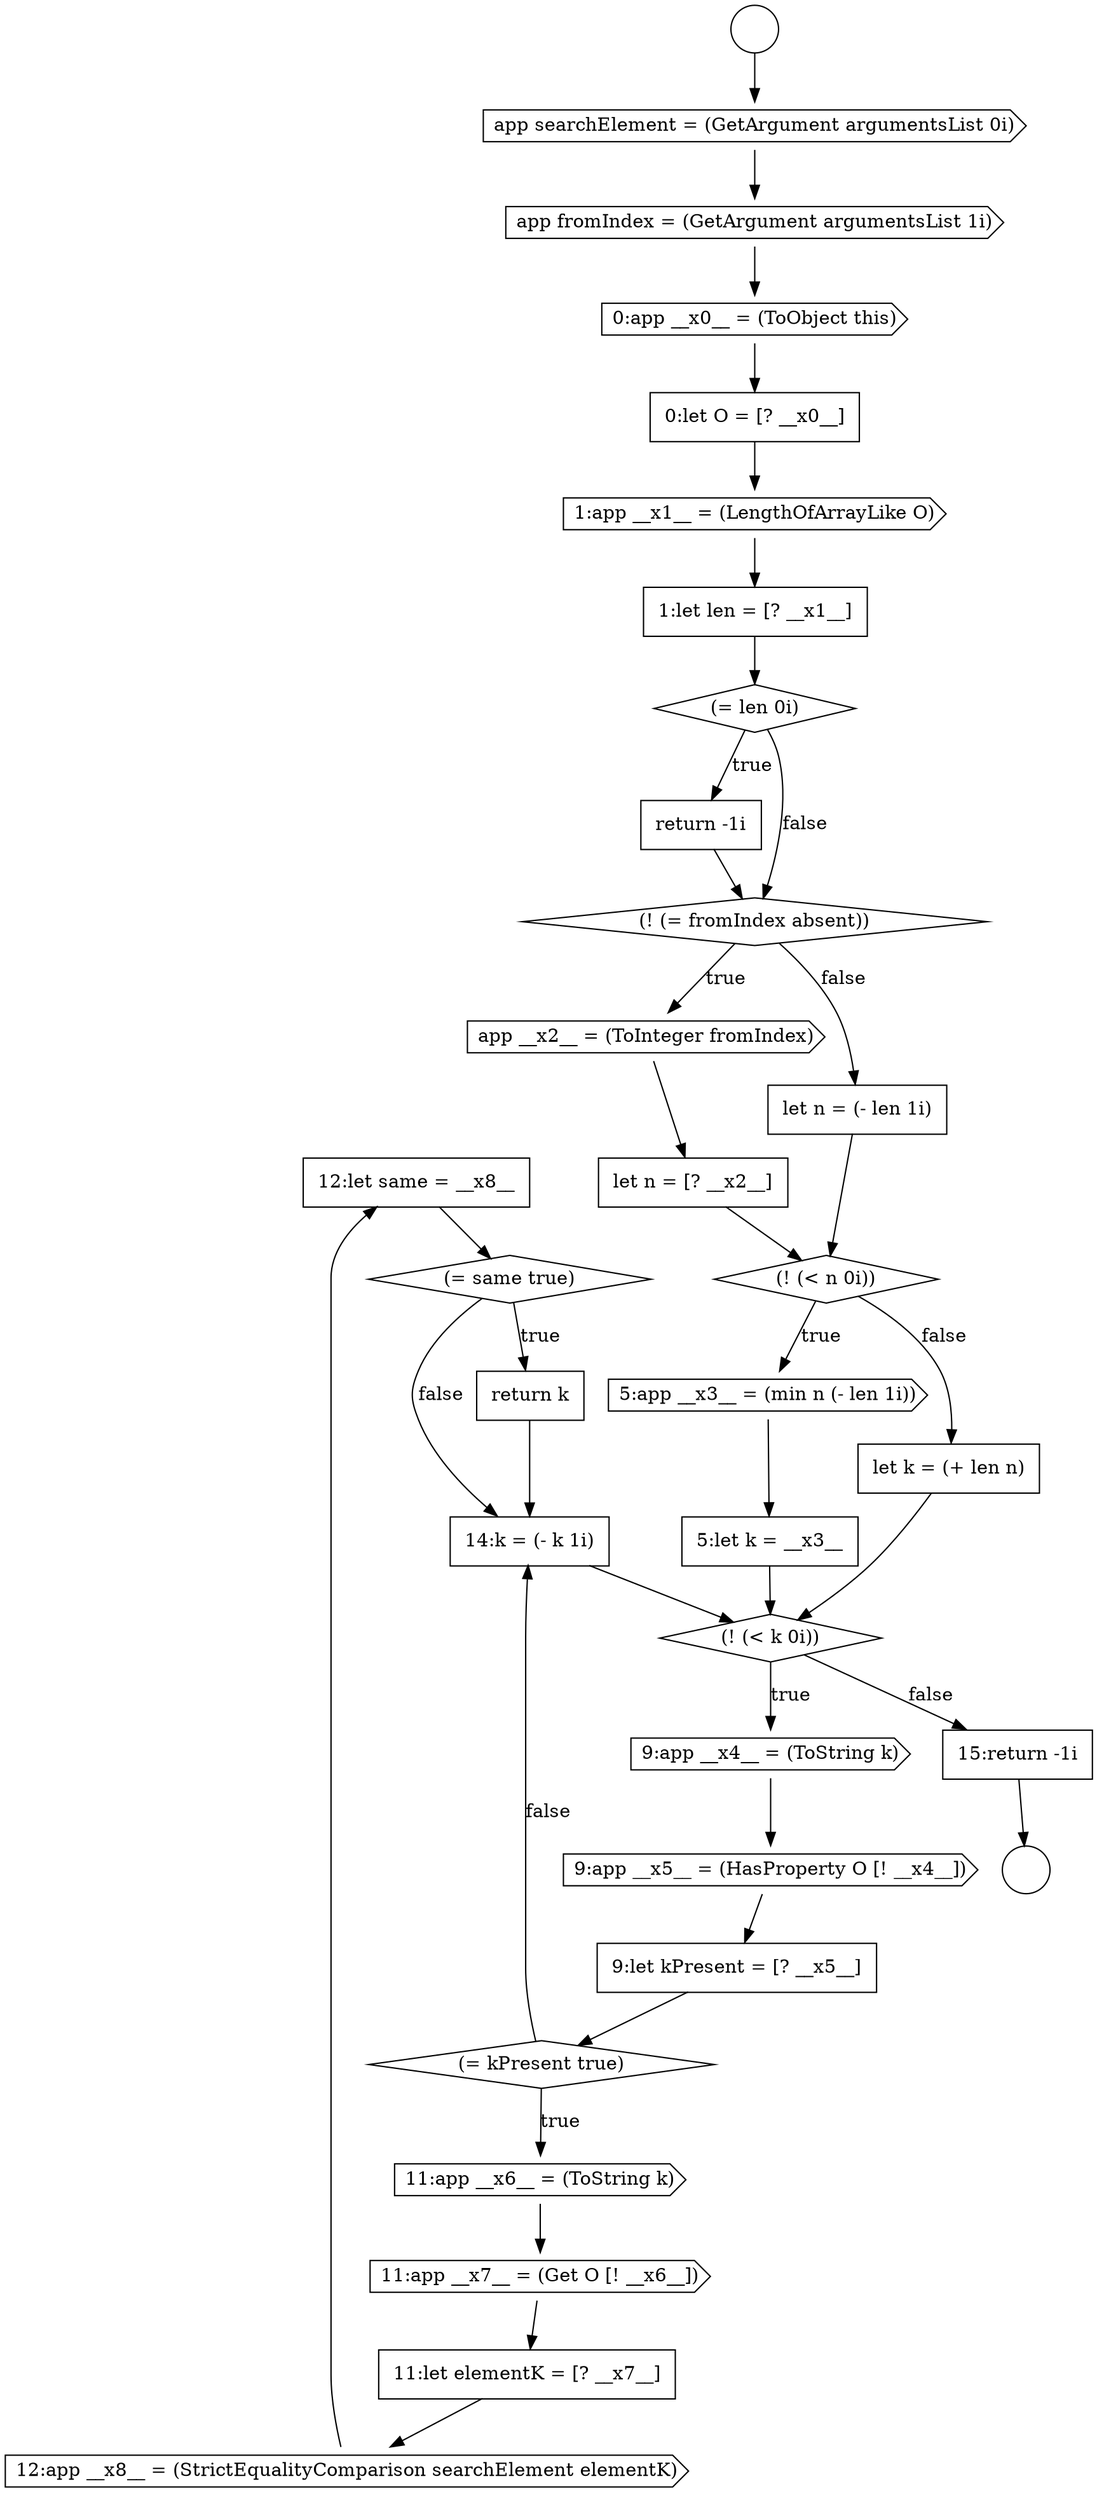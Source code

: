 digraph {
  node16184 [shape=none, margin=0, label=<<font color="black">
    <table border="0" cellborder="1" cellspacing="0" cellpadding="10">
      <tr><td align="left">12:let same = __x8__</td></tr>
    </table>
  </font>> color="black" fillcolor="white" style=filled]
  node16164 [shape=none, margin=0, label=<<font color="black">
    <table border="0" cellborder="1" cellspacing="0" cellpadding="10">
      <tr><td align="left">1:let len = [? __x1__]</td></tr>
    </table>
  </font>> color="black" fillcolor="white" style=filled]
  node16179 [shape=diamond, label=<<font color="black">(= kPresent true)</font>> color="black" fillcolor="white" style=filled]
  node16176 [shape=cds, label=<<font color="black">9:app __x4__ = (ToString k)</font>> color="black" fillcolor="white" style=filled]
  node16172 [shape=cds, label=<<font color="black">5:app __x3__ = (min n (- len 1i))</font>> color="black" fillcolor="white" style=filled]
  node16187 [shape=none, margin=0, label=<<font color="black">
    <table border="0" cellborder="1" cellspacing="0" cellpadding="10">
      <tr><td align="left">14:k = (- k 1i)</td></tr>
    </table>
  </font>> color="black" fillcolor="white" style=filled]
  node16183 [shape=cds, label=<<font color="black">12:app __x8__ = (StrictEqualityComparison searchElement elementK)</font>> color="black" fillcolor="white" style=filled]
  node16159 [shape=cds, label=<<font color="black">app searchElement = (GetArgument argumentsList 0i)</font>> color="black" fillcolor="white" style=filled]
  node16163 [shape=cds, label=<<font color="black">1:app __x1__ = (LengthOfArrayLike O)</font>> color="black" fillcolor="white" style=filled]
  node16169 [shape=none, margin=0, label=<<font color="black">
    <table border="0" cellborder="1" cellspacing="0" cellpadding="10">
      <tr><td align="left">let n = [? __x2__]</td></tr>
    </table>
  </font>> color="black" fillcolor="white" style=filled]
  node16188 [shape=none, margin=0, label=<<font color="black">
    <table border="0" cellborder="1" cellspacing="0" cellpadding="10">
      <tr><td align="left">15:return -1i</td></tr>
    </table>
  </font>> color="black" fillcolor="white" style=filled]
  node16162 [shape=none, margin=0, label=<<font color="black">
    <table border="0" cellborder="1" cellspacing="0" cellpadding="10">
      <tr><td align="left">0:let O = [? __x0__]</td></tr>
    </table>
  </font>> color="black" fillcolor="white" style=filled]
  node16166 [shape=none, margin=0, label=<<font color="black">
    <table border="0" cellborder="1" cellspacing="0" cellpadding="10">
      <tr><td align="left">return -1i</td></tr>
    </table>
  </font>> color="black" fillcolor="white" style=filled]
  node16161 [shape=cds, label=<<font color="black">0:app __x0__ = (ToObject this)</font>> color="black" fillcolor="white" style=filled]
  node16180 [shape=cds, label=<<font color="black">11:app __x6__ = (ToString k)</font>> color="black" fillcolor="white" style=filled]
  node16175 [shape=diamond, label=<<font color="black">(! (&lt; k 0i))</font>> color="black" fillcolor="white" style=filled]
  node16173 [shape=none, margin=0, label=<<font color="black">
    <table border="0" cellborder="1" cellspacing="0" cellpadding="10">
      <tr><td align="left">5:let k = __x3__</td></tr>
    </table>
  </font>> color="black" fillcolor="white" style=filled]
  node16178 [shape=none, margin=0, label=<<font color="black">
    <table border="0" cellborder="1" cellspacing="0" cellpadding="10">
      <tr><td align="left">9:let kPresent = [? __x5__]</td></tr>
    </table>
  </font>> color="black" fillcolor="white" style=filled]
  node16168 [shape=cds, label=<<font color="black">app __x2__ = (ToInteger fromIndex)</font>> color="black" fillcolor="white" style=filled]
  node16167 [shape=diamond, label=<<font color="black">(! (= fromIndex absent))</font>> color="black" fillcolor="white" style=filled]
  node16174 [shape=none, margin=0, label=<<font color="black">
    <table border="0" cellborder="1" cellspacing="0" cellpadding="10">
      <tr><td align="left">let k = (+ len n)</td></tr>
    </table>
  </font>> color="black" fillcolor="white" style=filled]
  node16182 [shape=none, margin=0, label=<<font color="black">
    <table border="0" cellborder="1" cellspacing="0" cellpadding="10">
      <tr><td align="left">11:let elementK = [? __x7__]</td></tr>
    </table>
  </font>> color="black" fillcolor="white" style=filled]
  node16177 [shape=cds, label=<<font color="black">9:app __x5__ = (HasProperty O [! __x4__])</font>> color="black" fillcolor="white" style=filled]
  node16170 [shape=none, margin=0, label=<<font color="black">
    <table border="0" cellborder="1" cellspacing="0" cellpadding="10">
      <tr><td align="left">let n = (- len 1i)</td></tr>
    </table>
  </font>> color="black" fillcolor="white" style=filled]
  node16181 [shape=cds, label=<<font color="black">11:app __x7__ = (Get O [! __x6__])</font>> color="black" fillcolor="white" style=filled]
  node16158 [shape=circle label=" " color="black" fillcolor="white" style=filled]
  node16185 [shape=diamond, label=<<font color="black">(= same true)</font>> color="black" fillcolor="white" style=filled]
  node16186 [shape=none, margin=0, label=<<font color="black">
    <table border="0" cellborder="1" cellspacing="0" cellpadding="10">
      <tr><td align="left">return k</td></tr>
    </table>
  </font>> color="black" fillcolor="white" style=filled]
  node16165 [shape=diamond, label=<<font color="black">(= len 0i)</font>> color="black" fillcolor="white" style=filled]
  node16160 [shape=cds, label=<<font color="black">app fromIndex = (GetArgument argumentsList 1i)</font>> color="black" fillcolor="white" style=filled]
  node16157 [shape=circle label=" " color="black" fillcolor="white" style=filled]
  node16171 [shape=diamond, label=<<font color="black">(! (&lt; n 0i))</font>> color="black" fillcolor="white" style=filled]
  node16169 -> node16171 [ color="black"]
  node16176 -> node16177 [ color="black"]
  node16157 -> node16159 [ color="black"]
  node16183 -> node16184 [ color="black"]
  node16174 -> node16175 [ color="black"]
  node16160 -> node16161 [ color="black"]
  node16175 -> node16176 [label=<<font color="black">true</font>> color="black"]
  node16175 -> node16188 [label=<<font color="black">false</font>> color="black"]
  node16178 -> node16179 [ color="black"]
  node16184 -> node16185 [ color="black"]
  node16182 -> node16183 [ color="black"]
  node16163 -> node16164 [ color="black"]
  node16165 -> node16166 [label=<<font color="black">true</font>> color="black"]
  node16165 -> node16167 [label=<<font color="black">false</font>> color="black"]
  node16159 -> node16160 [ color="black"]
  node16172 -> node16173 [ color="black"]
  node16180 -> node16181 [ color="black"]
  node16173 -> node16175 [ color="black"]
  node16179 -> node16180 [label=<<font color="black">true</font>> color="black"]
  node16179 -> node16187 [label=<<font color="black">false</font>> color="black"]
  node16167 -> node16168 [label=<<font color="black">true</font>> color="black"]
  node16167 -> node16170 [label=<<font color="black">false</font>> color="black"]
  node16185 -> node16186 [label=<<font color="black">true</font>> color="black"]
  node16185 -> node16187 [label=<<font color="black">false</font>> color="black"]
  node16187 -> node16175 [ color="black"]
  node16188 -> node16158 [ color="black"]
  node16164 -> node16165 [ color="black"]
  node16186 -> node16187 [ color="black"]
  node16181 -> node16182 [ color="black"]
  node16166 -> node16167 [ color="black"]
  node16177 -> node16178 [ color="black"]
  node16171 -> node16172 [label=<<font color="black">true</font>> color="black"]
  node16171 -> node16174 [label=<<font color="black">false</font>> color="black"]
  node16170 -> node16171 [ color="black"]
  node16168 -> node16169 [ color="black"]
  node16161 -> node16162 [ color="black"]
  node16162 -> node16163 [ color="black"]
}

